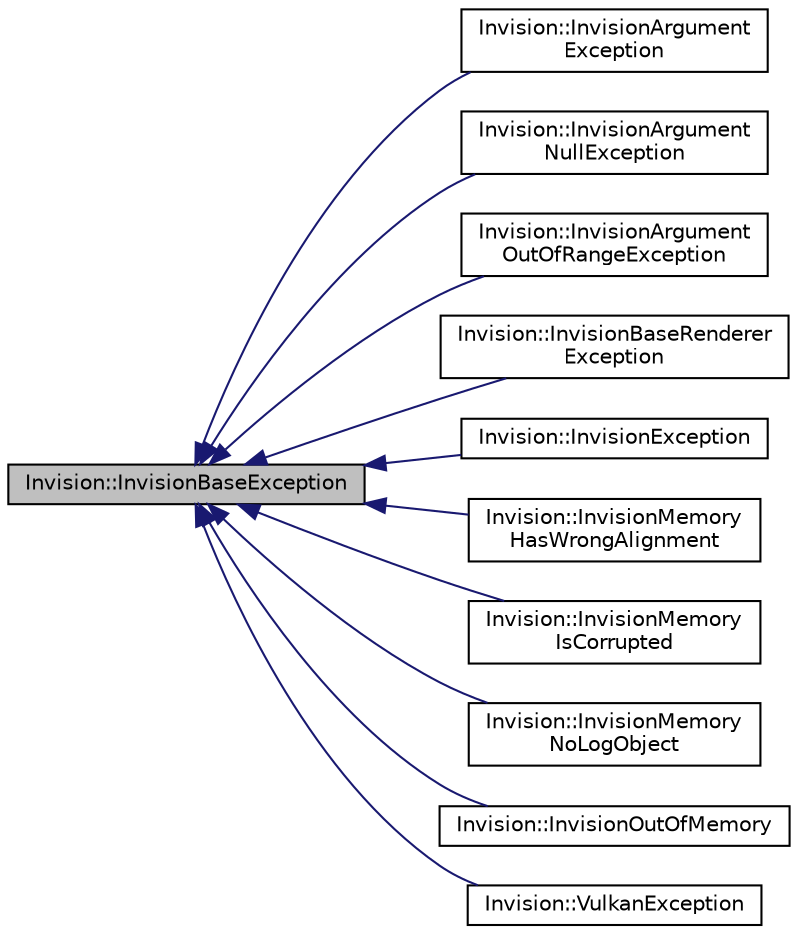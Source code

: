 digraph "Invision::InvisionBaseException"
{
 // LATEX_PDF_SIZE
  edge [fontname="Helvetica",fontsize="10",labelfontname="Helvetica",labelfontsize="10"];
  node [fontname="Helvetica",fontsize="10",shape=record];
  rankdir="LR";
  Node1 [label="Invision::InvisionBaseException",height=0.2,width=0.4,color="black", fillcolor="grey75", style="filled", fontcolor="black",tooltip=" "];
  Node1 -> Node2 [dir="back",color="midnightblue",fontsize="10",style="solid",fontname="Helvetica"];
  Node2 [label="Invision::InvisionArgument\lException",height=0.2,width=0.4,color="black", fillcolor="white", style="filled",URL="$class_invision_1_1_invision_argument_exception.html",tooltip=" "];
  Node1 -> Node3 [dir="back",color="midnightblue",fontsize="10",style="solid",fontname="Helvetica"];
  Node3 [label="Invision::InvisionArgument\lNullException",height=0.2,width=0.4,color="black", fillcolor="white", style="filled",URL="$class_invision_1_1_invision_argument_null_exception.html",tooltip=" "];
  Node1 -> Node4 [dir="back",color="midnightblue",fontsize="10",style="solid",fontname="Helvetica"];
  Node4 [label="Invision::InvisionArgument\lOutOfRangeException",height=0.2,width=0.4,color="black", fillcolor="white", style="filled",URL="$class_invision_1_1_invision_argument_out_of_range_exception.html",tooltip=" "];
  Node1 -> Node5 [dir="back",color="midnightblue",fontsize="10",style="solid",fontname="Helvetica"];
  Node5 [label="Invision::InvisionBaseRenderer\lException",height=0.2,width=0.4,color="black", fillcolor="white", style="filled",URL="$class_invision_1_1_invision_base_renderer_exception.html",tooltip=" "];
  Node1 -> Node6 [dir="back",color="midnightblue",fontsize="10",style="solid",fontname="Helvetica"];
  Node6 [label="Invision::InvisionException",height=0.2,width=0.4,color="black", fillcolor="white", style="filled",URL="$class_invision_1_1_invision_exception.html",tooltip=" "];
  Node1 -> Node7 [dir="back",color="midnightblue",fontsize="10",style="solid",fontname="Helvetica"];
  Node7 [label="Invision::InvisionMemory\lHasWrongAlignment",height=0.2,width=0.4,color="black", fillcolor="white", style="filled",URL="$class_invision_1_1_invision_memory_has_wrong_alignment.html",tooltip=" "];
  Node1 -> Node8 [dir="back",color="midnightblue",fontsize="10",style="solid",fontname="Helvetica"];
  Node8 [label="Invision::InvisionMemory\lIsCorrupted",height=0.2,width=0.4,color="black", fillcolor="white", style="filled",URL="$class_invision_1_1_invision_memory_is_corrupted.html",tooltip=" "];
  Node1 -> Node9 [dir="back",color="midnightblue",fontsize="10",style="solid",fontname="Helvetica"];
  Node9 [label="Invision::InvisionMemory\lNoLogObject",height=0.2,width=0.4,color="black", fillcolor="white", style="filled",URL="$class_invision_1_1_invision_memory_no_log_object.html",tooltip=" "];
  Node1 -> Node10 [dir="back",color="midnightblue",fontsize="10",style="solid",fontname="Helvetica"];
  Node10 [label="Invision::InvisionOutOfMemory",height=0.2,width=0.4,color="black", fillcolor="white", style="filled",URL="$class_invision_1_1_invision_out_of_memory.html",tooltip=" "];
  Node1 -> Node11 [dir="back",color="midnightblue",fontsize="10",style="solid",fontname="Helvetica"];
  Node11 [label="Invision::VulkanException",height=0.2,width=0.4,color="black", fillcolor="white", style="filled",URL="$class_invision_1_1_vulkan_exception.html",tooltip=" "];
}
